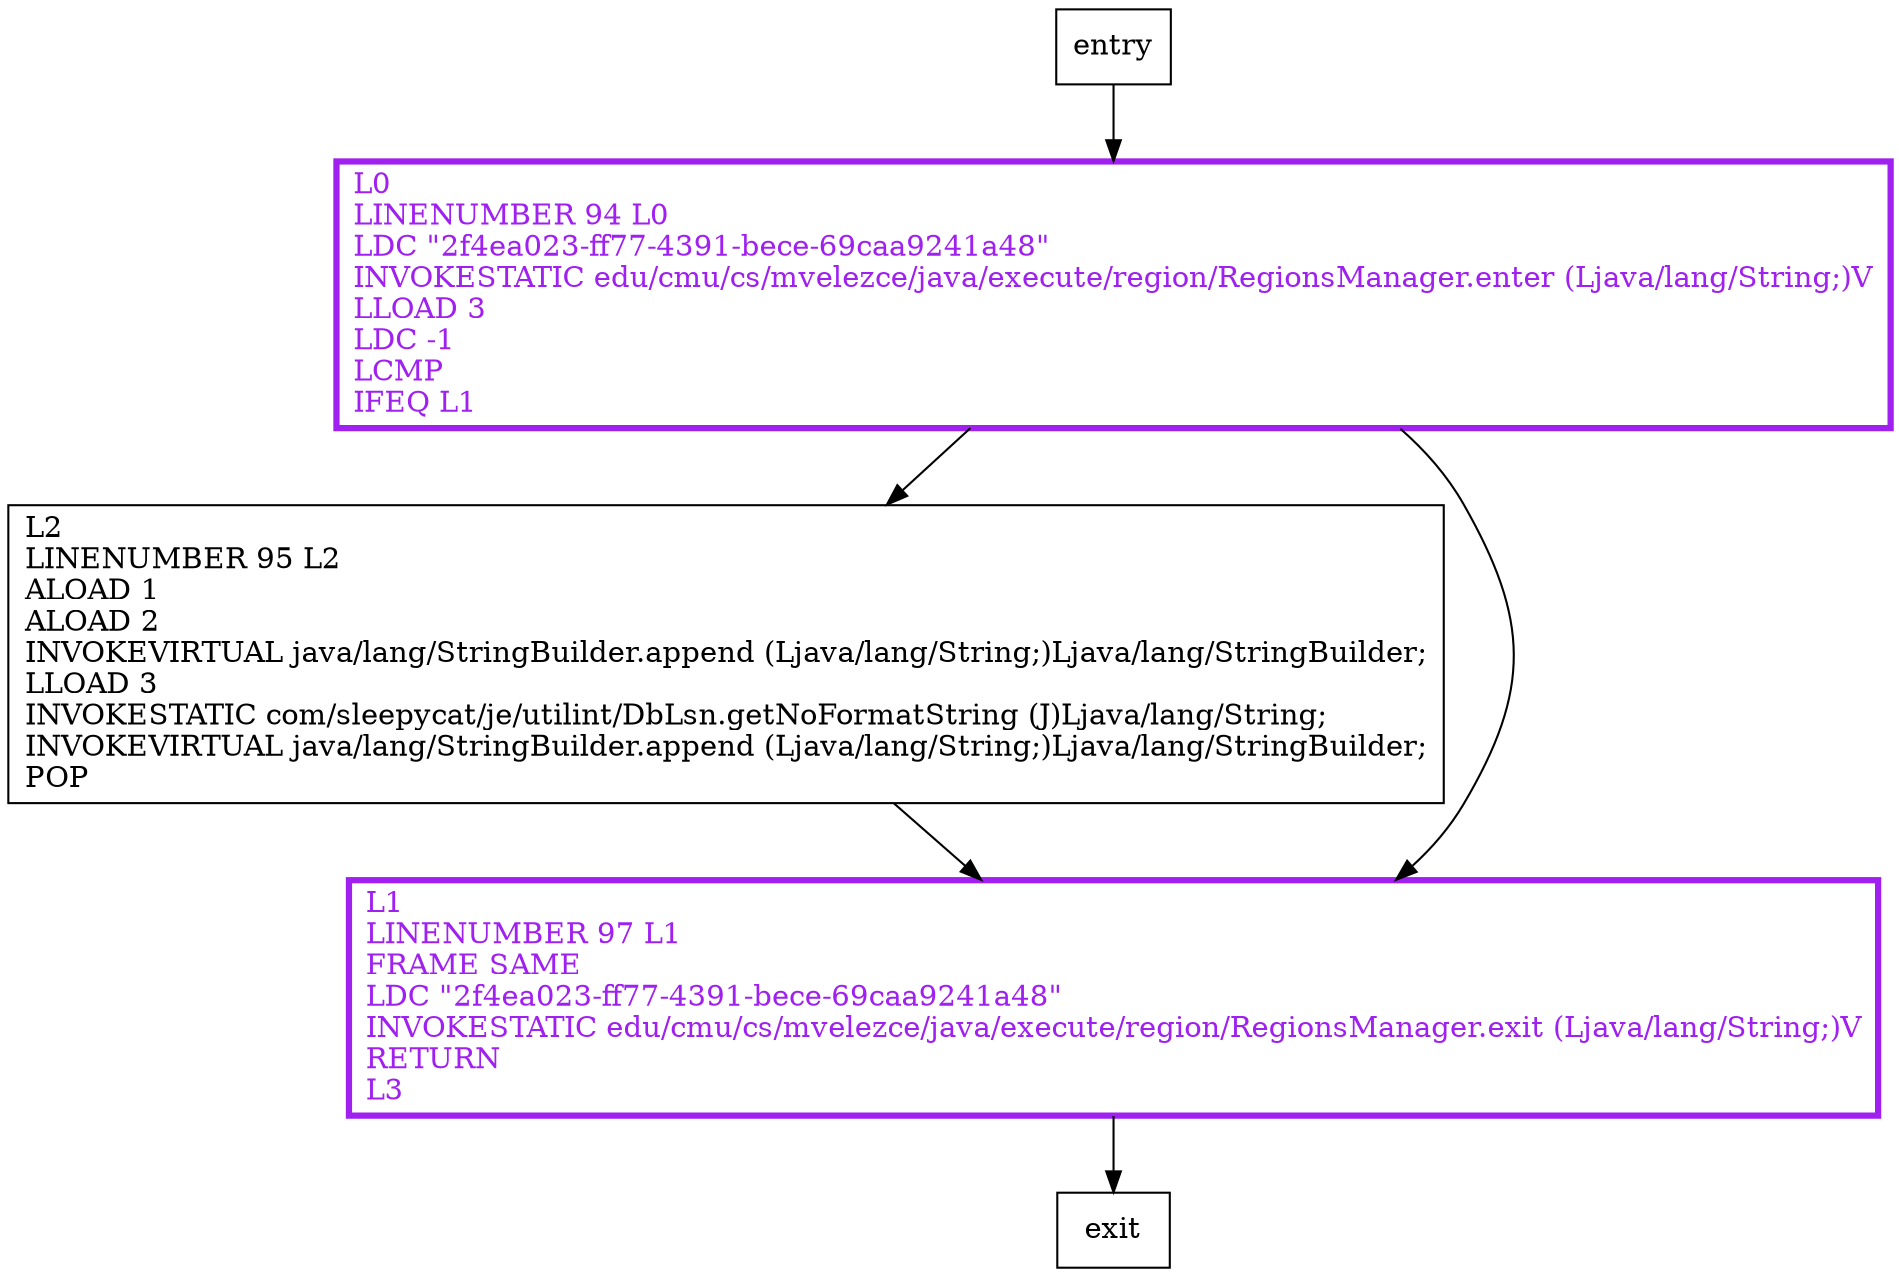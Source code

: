 digraph appendLsn {
node [shape=record];
415922143 [label="L2\lLINENUMBER 95 L2\lALOAD 1\lALOAD 2\lINVOKEVIRTUAL java/lang/StringBuilder.append (Ljava/lang/String;)Ljava/lang/StringBuilder;\lLLOAD 3\lINVOKESTATIC com/sleepycat/je/utilint/DbLsn.getNoFormatString (J)Ljava/lang/String;\lINVOKEVIRTUAL java/lang/StringBuilder.append (Ljava/lang/String;)Ljava/lang/StringBuilder;\lPOP\l"];
1808802841 [label="L1\lLINENUMBER 97 L1\lFRAME SAME\lLDC \"2f4ea023-ff77-4391-bece-69caa9241a48\"\lINVOKESTATIC edu/cmu/cs/mvelezce/java/execute/region/RegionsManager.exit (Ljava/lang/String;)V\lRETURN\lL3\l"];
1010087353 [label="L0\lLINENUMBER 94 L0\lLDC \"2f4ea023-ff77-4391-bece-69caa9241a48\"\lINVOKESTATIC edu/cmu/cs/mvelezce/java/execute/region/RegionsManager.enter (Ljava/lang/String;)V\lLLOAD 3\lLDC -1\lLCMP\lIFEQ L1\l"];
entry;
exit;
entry -> 1010087353
415922143 -> 1808802841
1808802841 -> exit
1010087353 -> 415922143
1010087353 -> 1808802841
1808802841[fontcolor="purple", penwidth=3, color="purple"];
1010087353[fontcolor="purple", penwidth=3, color="purple"];
}
